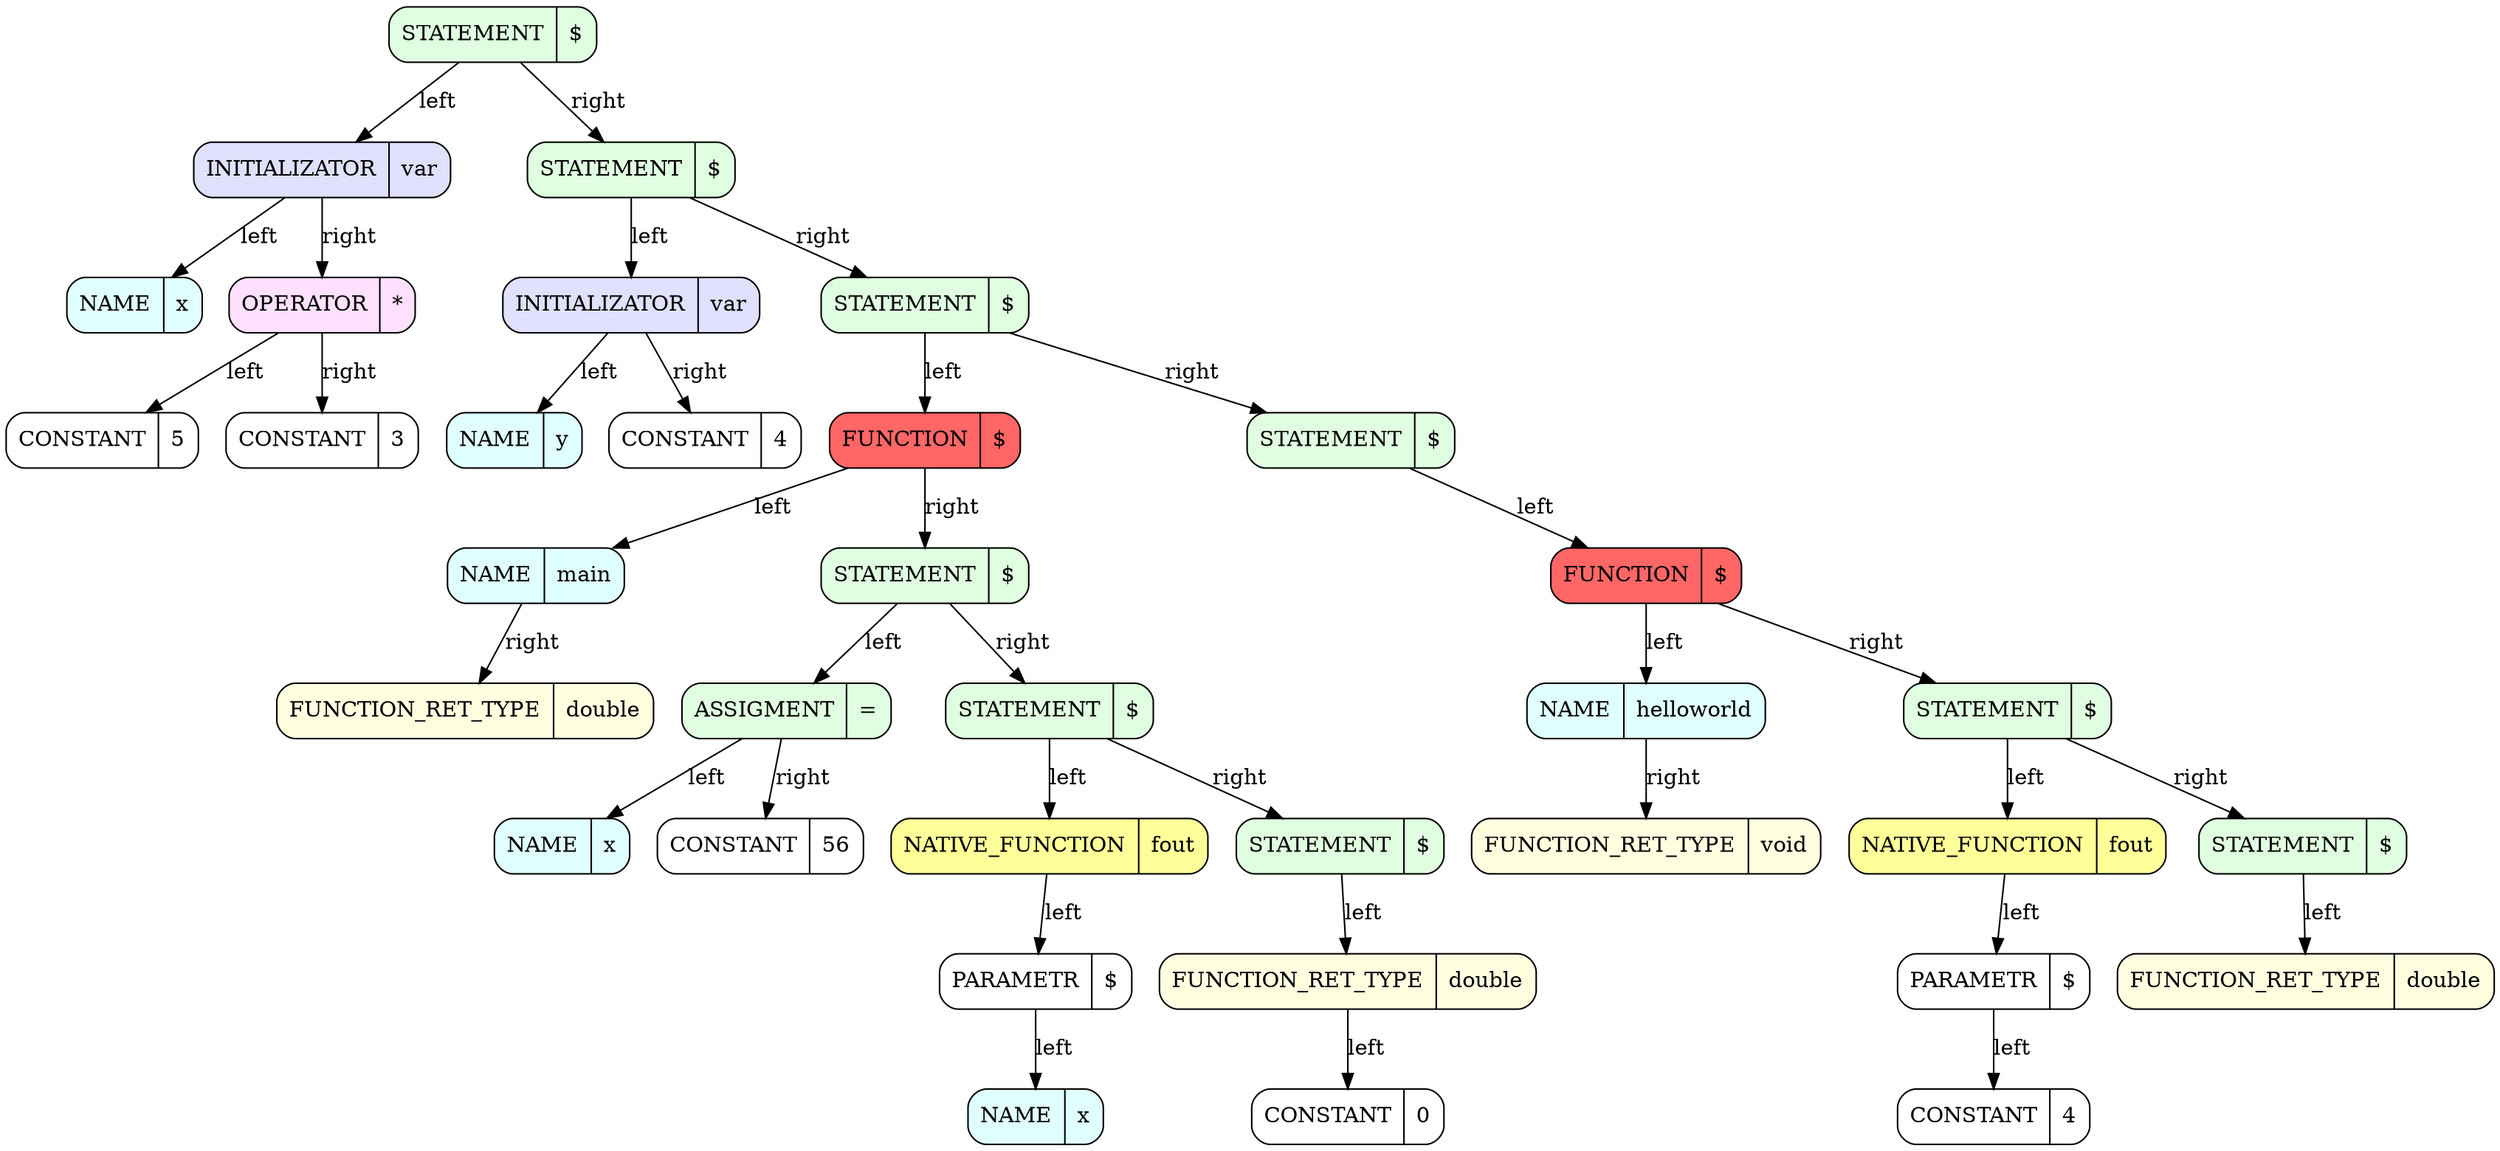 ########################################################### SetDot
digraph 
{
rankdir = TB # RANKDIR
		node_0x61d000000080 [style = filled, fillcolor = "#E0FFE0", shape = Mrecord label =  "STATEMENT | {$}"]
		node_0x61d0000000b0 [style = filled, fillcolor = "#E0E0FF", shape = Mrecord label =  "INITIALIZATOR | {var}"]
		node_0x61d0000000e0 [style = filled, fillcolor = "#E0FFFF", shape = Mrecord label =  "NAME | {x}"]
		node_0x61d0000000b0 -> node_0x61d0000000e0 [label = "left"]
		node_0x61d000000110 [style = filled, fillcolor = "#FFE0FF", shape = Mrecord label =  "OPERATOR | {*}"]
		node_0x61d000000140 [style = filled, fillcolor = "#FFFFFF", shape = Mrecord label =  "CONSTANT | {5}"]
		node_0x61d000000110 -> node_0x61d000000140 [label = "left"]
		node_0x61d000000170 [style = filled, fillcolor = "#FFFFFF", shape = Mrecord label =  "CONSTANT | {3}"]
		node_0x61d000000110 -> node_0x61d000000170 [label = "right"]
		node_0x61d0000000b0 -> node_0x61d000000110 [label = "right"]
		node_0x61d000000080 -> node_0x61d0000000b0 [label = "left"]
		node_0x61d0000001a0 [style = filled, fillcolor = "#E0FFE0", shape = Mrecord label =  "STATEMENT | {$}"]
		node_0x61d0000001d0 [style = filled, fillcolor = "#E0E0FF", shape = Mrecord label =  "INITIALIZATOR | {var}"]
		node_0x61d000000200 [style = filled, fillcolor = "#E0FFFF", shape = Mrecord label =  "NAME | {y}"]
		node_0x61d0000001d0 -> node_0x61d000000200 [label = "left"]
		node_0x61d000000230 [style = filled, fillcolor = "#FFFFFF", shape = Mrecord label =  "CONSTANT | {4}"]
		node_0x61d0000001d0 -> node_0x61d000000230 [label = "right"]
		node_0x61d0000001a0 -> node_0x61d0000001d0 [label = "left"]
		node_0x61d000000260 [style = filled, fillcolor = "#E0FFE0", shape = Mrecord label =  "STATEMENT | {$}"]
		node_0x61d000000290 [style = filled, fillcolor = "#FF6666", shape = Mrecord label =  "FUNCTION | {$}"]
		node_0x61d0000002c0 [style = filled, fillcolor = "#E0FFFF", shape = Mrecord label =  "NAME | {main}"]
		node_0x61d0000002f0 [style = filled, fillcolor = "#FFFFE0", shape = Mrecord label =  "FUNCTION_RET_TYPE | {double}"]
		node_0x61d0000002c0 -> node_0x61d0000002f0 [label = "right"]
		node_0x61d000000290 -> node_0x61d0000002c0 [label = "left"]
		node_0x61d000000320 [style = filled, fillcolor = "#E0FFE0", shape = Mrecord label =  "STATEMENT | {$}"]
		node_0x61d000000350 [style = filled, fillcolor = "#E0FFE0", shape = Mrecord label =  "ASSIGMENT | {=}"]
		node_0x61d000000380 [style = filled, fillcolor = "#E0FFFF", shape = Mrecord label =  "NAME | {x}"]
		node_0x61d000000350 -> node_0x61d000000380 [label = "left"]
		node_0x61d0000003b0 [style = filled, fillcolor = "#FFFFFF", shape = Mrecord label =  "CONSTANT | {56}"]
		node_0x61d000000350 -> node_0x61d0000003b0 [label = "right"]
		node_0x61d000000320 -> node_0x61d000000350 [label = "left"]
		node_0x61d0000003e0 [style = filled, fillcolor = "#E0FFE0", shape = Mrecord label =  "STATEMENT | {$}"]
		node_0x61d000000410 [style = filled, fillcolor = "#FFFF99", shape = Mrecord label =  "NATIVE_FUNCTION | {fout}"]
		node_0x61d000000440 [style = filled, fillcolor = "#FFFFFF", shape = Mrecord label =  "PARAMETR | {$}"]
		node_0x61d000000470 [style = filled, fillcolor = "#E0FFFF", shape = Mrecord label =  "NAME | {x}"]
		node_0x61d000000440 -> node_0x61d000000470 [label = "left"]
		node_0x61d000000410 -> node_0x61d000000440 [label = "left"]
		node_0x61d0000003e0 -> node_0x61d000000410 [label = "left"]
		node_0x61d0000004a0 [style = filled, fillcolor = "#E0FFE0", shape = Mrecord label =  "STATEMENT | {$}"]
		node_0x61d0000004d0 [style = filled, fillcolor = "#FFFFE0", shape = Mrecord label =  "FUNCTION_RET_TYPE | {double}"]
		node_0x61d000000500 [style = filled, fillcolor = "#FFFFFF", shape = Mrecord label =  "CONSTANT | {0}"]
		node_0x61d0000004d0 -> node_0x61d000000500 [label = "left"]
		node_0x61d0000004a0 -> node_0x61d0000004d0 [label = "left"]
		node_0x61d0000003e0 -> node_0x61d0000004a0 [label = "right"]
		node_0x61d000000320 -> node_0x61d0000003e0 [label = "right"]
		node_0x61d000000290 -> node_0x61d000000320 [label = "right"]
		node_0x61d000000260 -> node_0x61d000000290 [label = "left"]
		node_0x61d000000530 [style = filled, fillcolor = "#E0FFE0", shape = Mrecord label =  "STATEMENT | {$}"]
		node_0x61d000000560 [style = filled, fillcolor = "#FF6666", shape = Mrecord label =  "FUNCTION | {$}"]
		node_0x61d000000590 [style = filled, fillcolor = "#E0FFFF", shape = Mrecord label =  "NAME | {helloworld}"]
		node_0x61d0000005c0 [style = filled, fillcolor = "#FFFFE0", shape = Mrecord label =  "FUNCTION_RET_TYPE | {void}"]
		node_0x61d000000590 -> node_0x61d0000005c0 [label = "right"]
		node_0x61d000000560 -> node_0x61d000000590 [label = "left"]
		node_0x61d0000005f0 [style = filled, fillcolor = "#E0FFE0", shape = Mrecord label =  "STATEMENT | {$}"]
		node_0x61d000000620 [style = filled, fillcolor = "#FFFF99", shape = Mrecord label =  "NATIVE_FUNCTION | {fout}"]
		node_0x61d000000650 [style = filled, fillcolor = "#FFFFFF", shape = Mrecord label =  "PARAMETR | {$}"]
		node_0x61d000000680 [style = filled, fillcolor = "#FFFFFF", shape = Mrecord label =  "CONSTANT | {4}"]
		node_0x61d000000650 -> node_0x61d000000680 [label = "left"]
		node_0x61d000000620 -> node_0x61d000000650 [label = "left"]
		node_0x61d0000005f0 -> node_0x61d000000620 [label = "left"]
		node_0x61d0000006b0 [style = filled, fillcolor = "#E0FFE0", shape = Mrecord label =  "STATEMENT | {$}"]
		node_0x61d0000006e0 [style = filled, fillcolor = "#FFFFE0", shape = Mrecord label =  "FUNCTION_RET_TYPE | {double}"]
		node_0x61d0000006b0 -> node_0x61d0000006e0 [label = "left"]
		node_0x61d0000005f0 -> node_0x61d0000006b0 [label = "right"]
		node_0x61d000000560 -> node_0x61d0000005f0 [label = "right"]
		node_0x61d000000530 -> node_0x61d000000560 [label = "left"]
		node_0x61d000000260 -> node_0x61d000000530 [label = "right"]
		node_0x61d0000001a0 -> node_0x61d000000260 [label = "right"]
		node_0x61d000000080 -> node_0x61d0000001a0 [label = "right"]
########################################################### SetEndDot

}